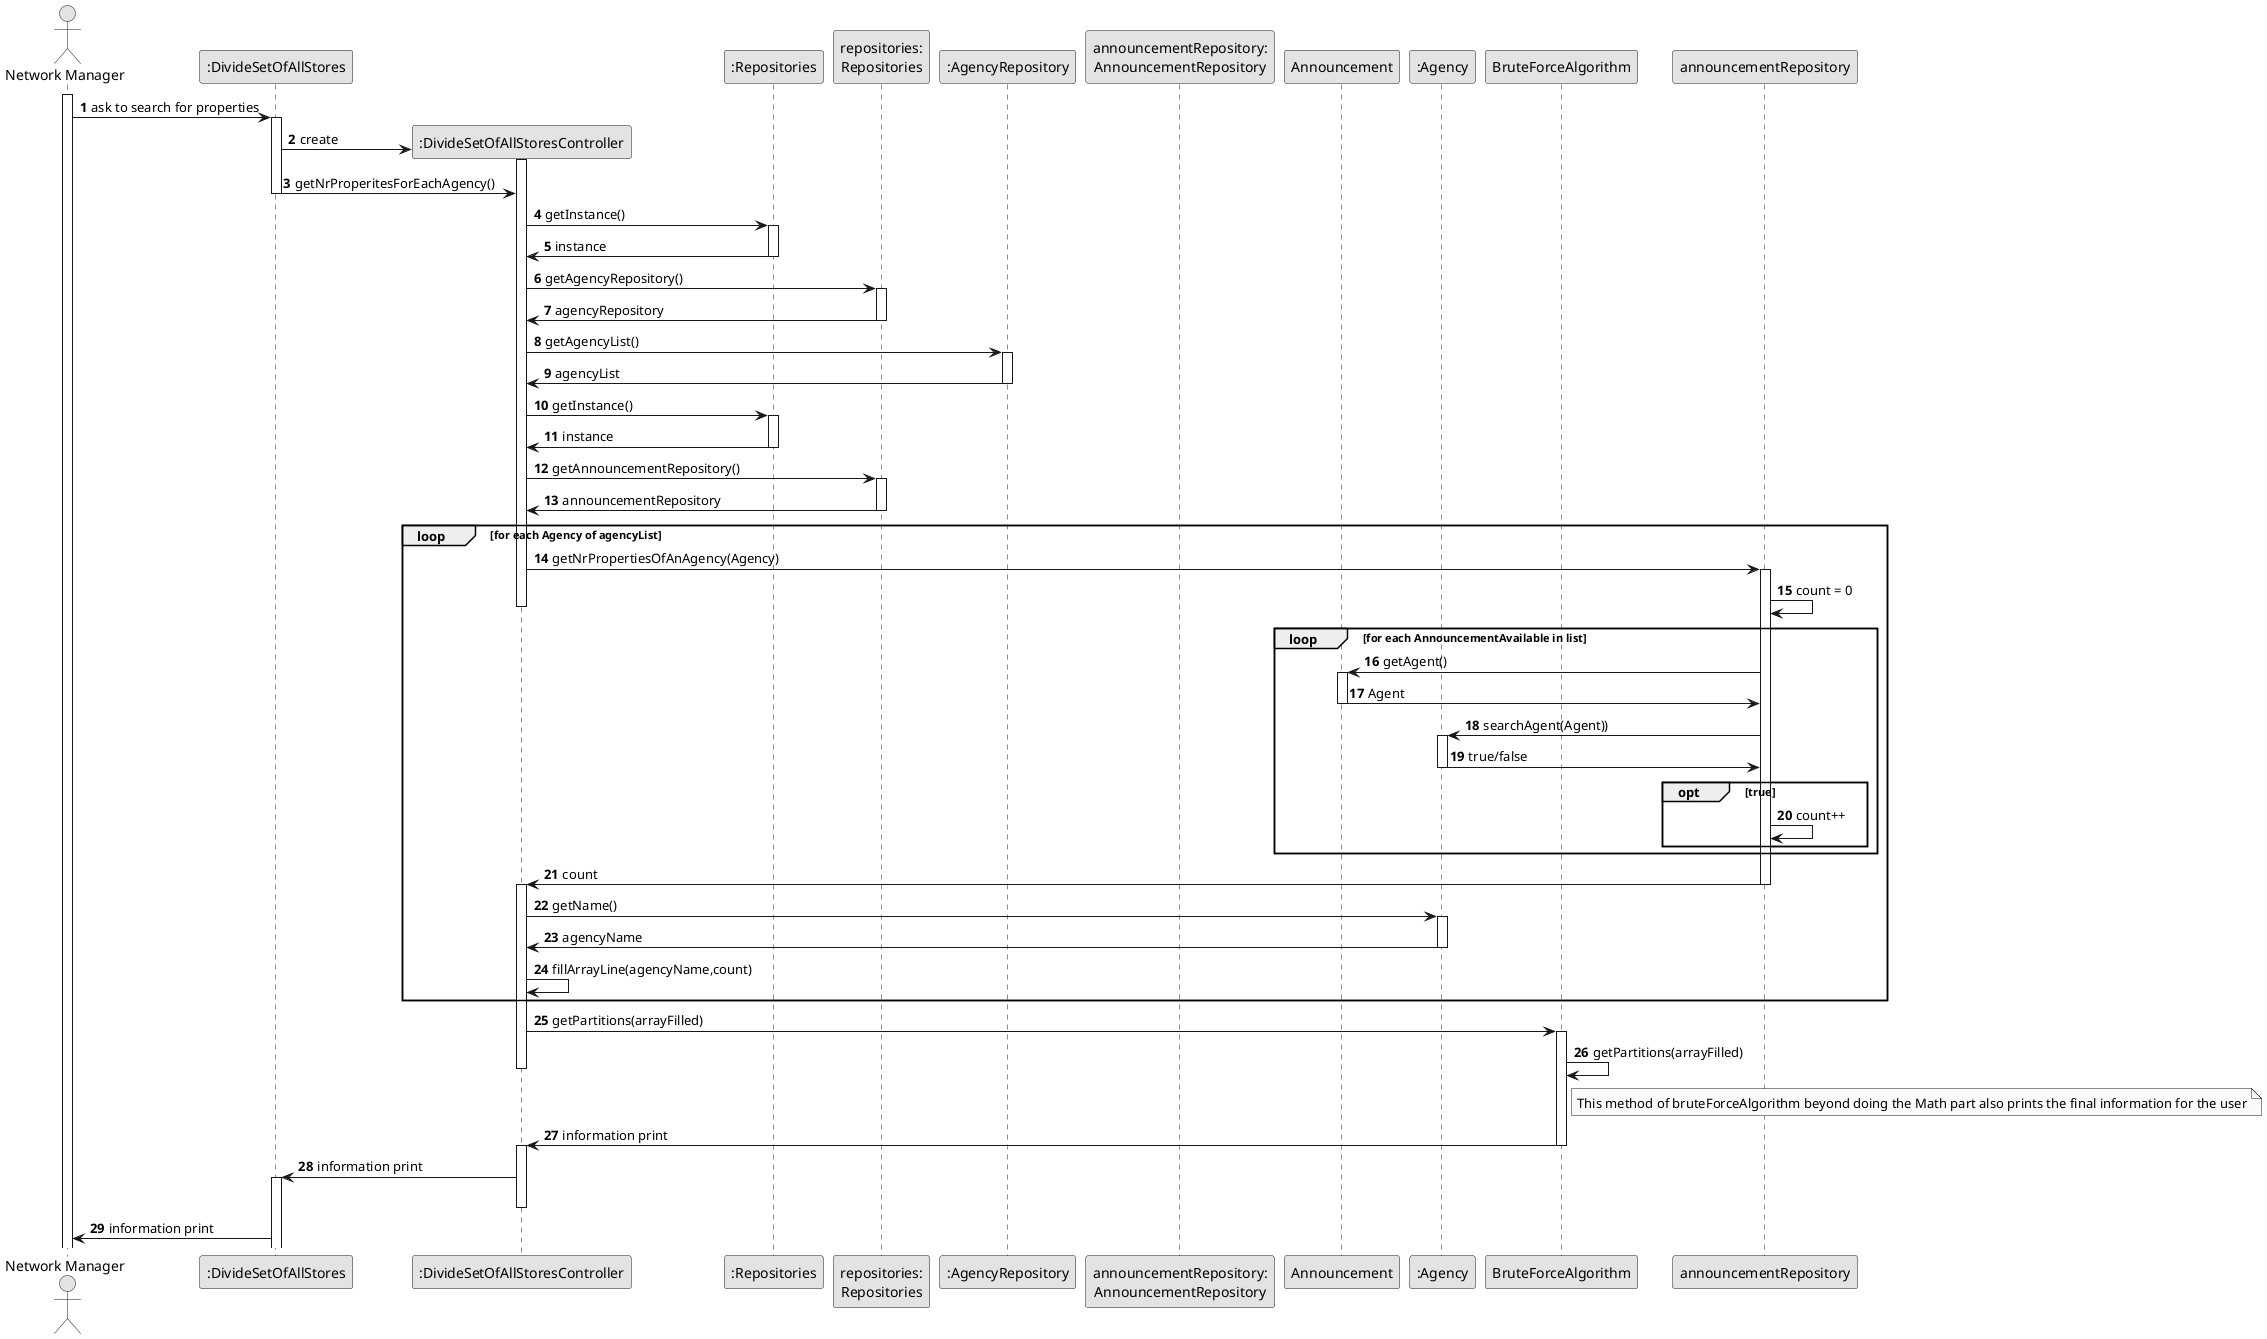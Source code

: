@startuml
skinparam monochrome true
skinparam packageStyle rectangle
skinparam shadowing false

autonumber

'hide footbox
actor "Network Manager" as client
participant ":DivideSetOfAllStores" as UI

participant ":DivideSetOfAllStoresController" as CTRL
participant ":Repositories" as REPO
participant "repositories:\nRepositories" as rep
participant ":AgencyRepository" as agencyRep
participant "announcementRepository:\nAnnouncementRepository" as AnnouncementRepo
participant "Announcement" as announ
participant ":Agency" as agency
participant "BruteForceAlgorithm" as bruteForceAlgorithm

activate client

    client -> UI : ask to search for properties
    activate UI
        UI -> CTRL**:create
        activate CTRL
        UI -> CTRL : getNrProperitesForEachAgency()
    deactivate UI

        CTRL -> REPO : getInstance()
        activate REPO
        REPO -> CTRL : instance
        deactivate REPO
        CTRL -> rep : getAgencyRepository()
        activate rep
        rep -> CTRL : agencyRepository
        deactivate rep

        CTRL -> agencyRep : getAgencyList()
        activate agencyRep
        agencyRep -> CTRL : agencyList
        deactivate agencyRep
        CTRL -> REPO : getInstance()
        activate REPO
        REPO -> CTRL : instance
        deactivate REPO
        CTRL -> rep : getAnnouncementRepository()
        activate rep
        rep -> CTRL : announcementRepository
        deactivate rep
        loop for each Agency of agencyList
                     CTRL -> announcementRepository : getNrPropertiesOfAnAgency(Agency)
                     activate announcementRepository
                     announcementRepository -> announcementRepository : count = 0
                     deactivate CTRL
                     loop for each AnnouncementAvailable in list
                     announcementRepository -> announ :  getAgent()
                     activate announ
                     announ -> announcementRepository : Agent
                     deactivate announ
                     announcementRepository -> agency : searchAgent(Agent))
                     activate agency
                     agency -> announcementRepository : true/false
                     deactivate agency

                     opt true
                     announcementRepository-> announcementRepository : count++
                     end
                     end
                     announcementRepository -> CTRL : count
                     deactivate announcementRepository
                     activate CTRL

                     CTRL -> agency : getName()
                     activate agency
                     agency -> CTRL : agencyName
                     deactivate agency
                     CTRL -> CTRL : fillArrayLine(agencyName,count)
                     end

                     CTRL -> bruteForceAlgorithm : getPartitions(arrayFilled)
                     activate bruteForceAlgorithm
                     bruteForceAlgorithm -> bruteForceAlgorithm : getPartitions(arrayFilled)

                     deactivate CTRL
                    note right of bruteForceAlgorithm: This method of bruteForceAlgorithm beyond doing the Math part also prints the final information for the user

                    bruteForceAlgorithm -> CTRL : information print
                       deactivate bruteForceAlgorithm
                       activate CTRL
                       CTRL -> UI : information print
                       activate UI
                       deactivate CTRL
                       UI -> client : information print












@enduml